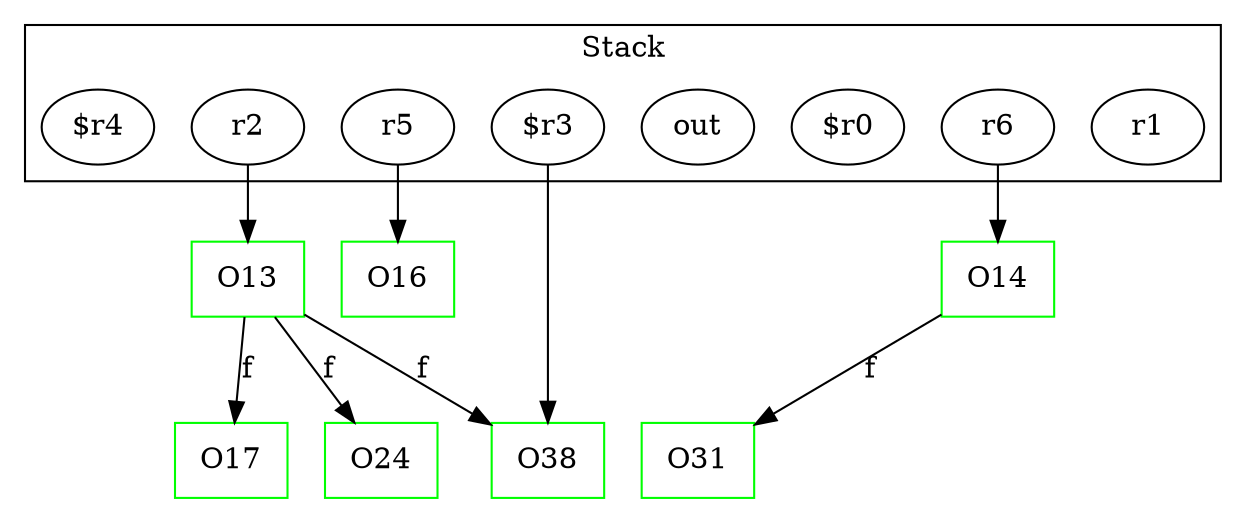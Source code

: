 digraph sample {
  rankDir="LR";
  subgraph cluster_0 {
    label="Stack"
    "r1"; "r2"; "$r0"; "out"; "r5"; "r6"; "$r3"; "$r4"; 
  }
  "r1" -> { };
  "r2" -> { O13 };
  "$r0" -> { };
  "out" -> { };
  "r5" -> { O16 };
  "r6" -> { O14 };
  "$r3" -> { O38 };
  "$r4" -> { };
  O13[shape=box];
  O24[shape=box];
  O14[shape=box];
  O17[shape=box];
  O38[shape=box];
  O16[shape=box];
  O31[shape=box];
  O13 -> O24[label="f", weight="0.2"]
  O13 -> O17[label="f", weight="0.2"]
  O13 -> O38[label="f", weight="0.2"]
  O14 -> O31[label="f", weight="0.2"]
  O13[color="green"];
  O24[color="green"];
  O14[color="green"];
  O17[color="green"];
  O38[color="green"];
  O16[color="green"];
  O31[color="green"];
}
